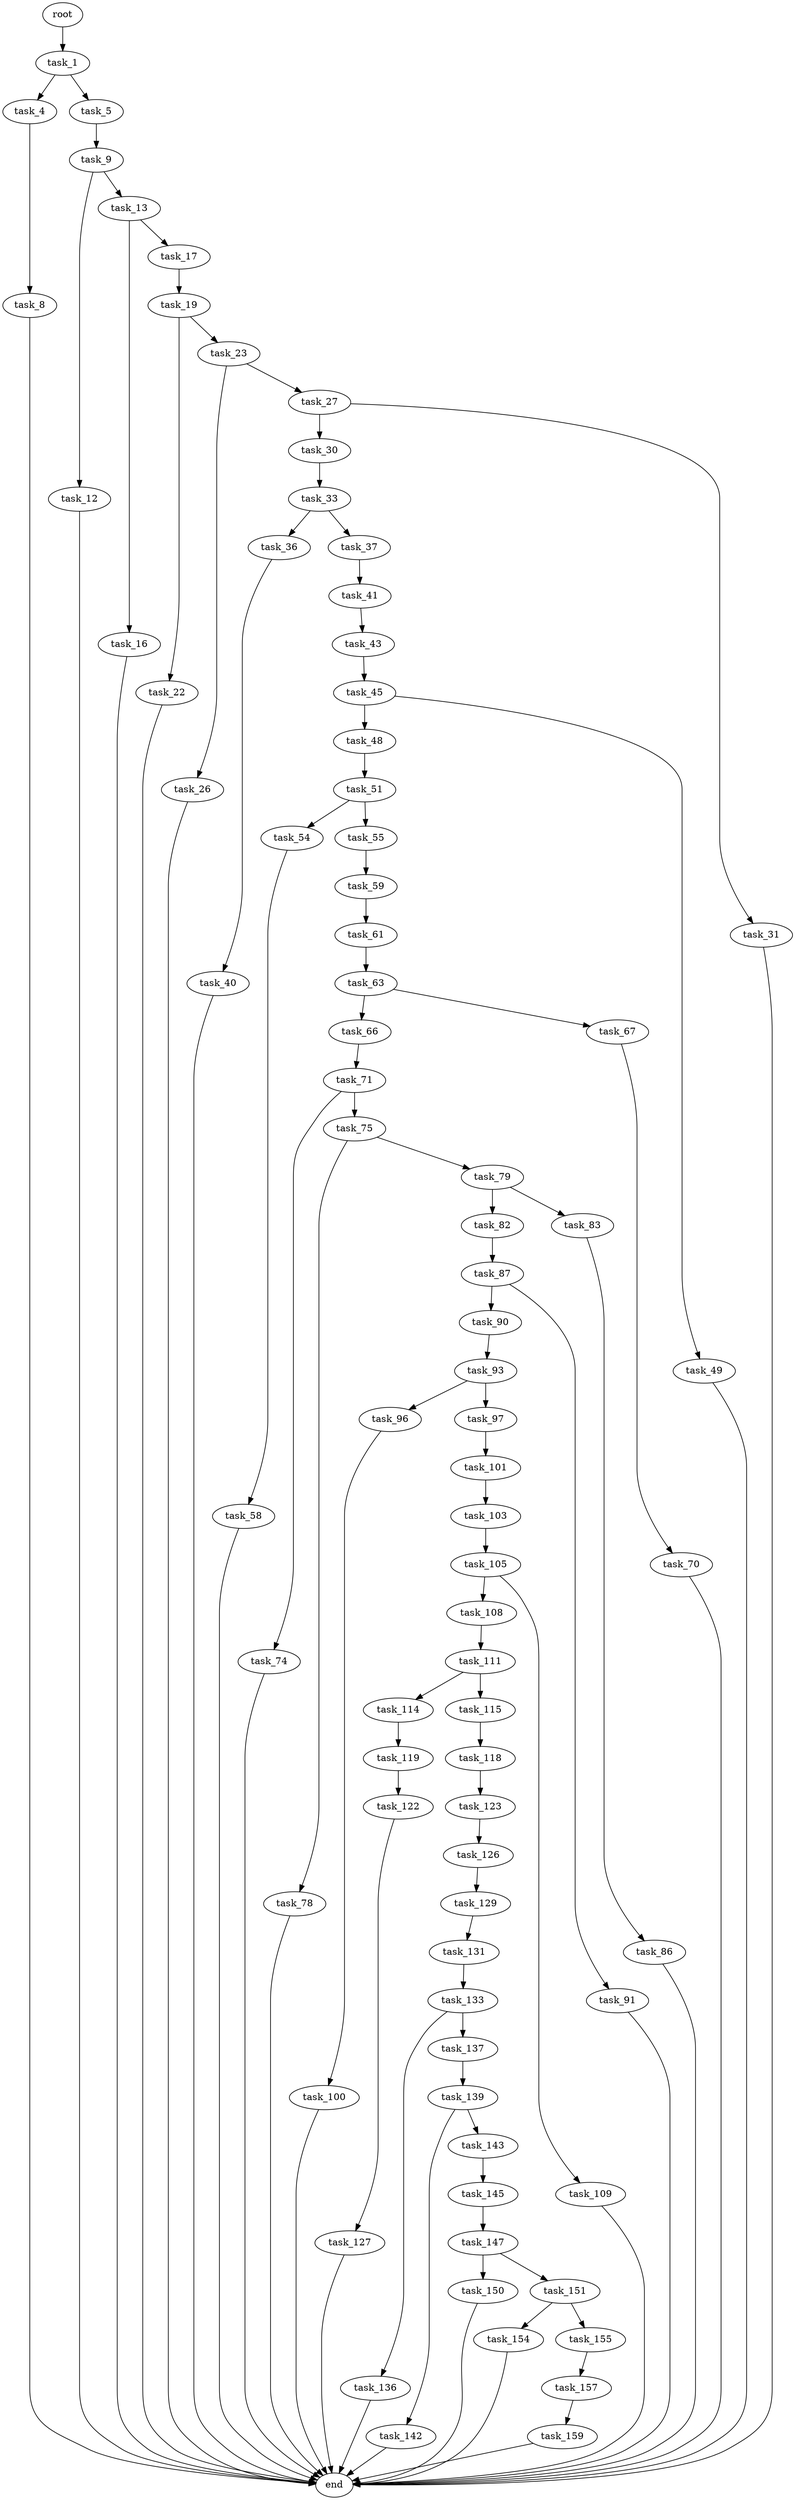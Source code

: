 digraph G {
  root [size="0.000000"];
  task_1 [size="9294095373.000000"];
  task_4 [size="40640859444.000000"];
  task_5 [size="632504842164.000000"];
  task_8 [size="12805186304.000000"];
  task_9 [size="9492150715.000000"];
  end [size="0.000000"];
  task_12 [size="28991029248.000000"];
  task_13 [size="21157081026.000000"];
  task_16 [size="9303655928.000000"];
  task_17 [size="2029082618.000000"];
  task_19 [size="504400903292.000000"];
  task_22 [size="646996449.000000"];
  task_23 [size="77007458708.000000"];
  task_26 [size="3214103802.000000"];
  task_27 [size="8589934592.000000"];
  task_30 [size="16862412729.000000"];
  task_31 [size="68719476736.000000"];
  task_33 [size="2009256292.000000"];
  task_36 [size="549755813888.000000"];
  task_37 [size="8471900361.000000"];
  task_40 [size="352473457005.000000"];
  task_41 [size="2292313710.000000"];
  task_43 [size="8589934592.000000"];
  task_45 [size="4607303484.000000"];
  task_48 [size="5412733512.000000"];
  task_49 [size="3714454408.000000"];
  task_51 [size="1040162192.000000"];
  task_54 [size="89106772814.000000"];
  task_55 [size="598474787560.000000"];
  task_58 [size="782757789696.000000"];
  task_59 [size="778346358712.000000"];
  task_61 [size="13012542904.000000"];
  task_63 [size="188916416580.000000"];
  task_66 [size="209883083680.000000"];
  task_67 [size="782757789696.000000"];
  task_71 [size="317863428940.000000"];
  task_70 [size="68719476736.000000"];
  task_74 [size="108165774080.000000"];
  task_75 [size="231928233984.000000"];
  task_78 [size="15978228968.000000"];
  task_79 [size="481042358193.000000"];
  task_82 [size="368293445632.000000"];
  task_83 [size="549755813888.000000"];
  task_87 [size="42865767537.000000"];
  task_86 [size="4316231340.000000"];
  task_90 [size="7998505026.000000"];
  task_91 [size="7511273044.000000"];
  task_93 [size="3327029827.000000"];
  task_96 [size="782757789696.000000"];
  task_97 [size="404238585597.000000"];
  task_100 [size="1520152722.000000"];
  task_101 [size="231928233984.000000"];
  task_103 [size="4761259802.000000"];
  task_105 [size="782757789696.000000"];
  task_108 [size="62760298179.000000"];
  task_109 [size="3906112646.000000"];
  task_111 [size="317466438753.000000"];
  task_114 [size="26080038876.000000"];
  task_115 [size="1569657044.000000"];
  task_119 [size="379947249395.000000"];
  task_118 [size="179825620624.000000"];
  task_123 [size="262684670490.000000"];
  task_122 [size="265780554171.000000"];
  task_127 [size="411747779087.000000"];
  task_126 [size="549755813888.000000"];
  task_129 [size="28991029248.000000"];
  task_131 [size="15386481973.000000"];
  task_133 [size="7411475843.000000"];
  task_136 [size="9536668331.000000"];
  task_137 [size="25950300618.000000"];
  task_139 [size="1742356468.000000"];
  task_142 [size="12019703261.000000"];
  task_143 [size="14538429228.000000"];
  task_145 [size="28991029248.000000"];
  task_147 [size="25691677754.000000"];
  task_150 [size="34508339234.000000"];
  task_151 [size="782757789696.000000"];
  task_154 [size="7832480399.000000"];
  task_155 [size="782757789696.000000"];
  task_157 [size="26273528422.000000"];
  task_159 [size="782757789696.000000"];

  root -> task_1 [size="1.000000"];
  task_1 -> task_4 [size="209715200.000000"];
  task_1 -> task_5 [size="209715200.000000"];
  task_4 -> task_8 [size="134217728.000000"];
  task_5 -> task_9 [size="536870912.000000"];
  task_8 -> end [size="1.000000"];
  task_9 -> task_12 [size="209715200.000000"];
  task_9 -> task_13 [size="209715200.000000"];
  task_12 -> end [size="1.000000"];
  task_13 -> task_16 [size="536870912.000000"];
  task_13 -> task_17 [size="536870912.000000"];
  task_16 -> end [size="1.000000"];
  task_17 -> task_19 [size="33554432.000000"];
  task_19 -> task_22 [size="536870912.000000"];
  task_19 -> task_23 [size="536870912.000000"];
  task_22 -> end [size="1.000000"];
  task_23 -> task_26 [size="75497472.000000"];
  task_23 -> task_27 [size="75497472.000000"];
  task_26 -> end [size="1.000000"];
  task_27 -> task_30 [size="33554432.000000"];
  task_27 -> task_31 [size="33554432.000000"];
  task_30 -> task_33 [size="301989888.000000"];
  task_31 -> end [size="1.000000"];
  task_33 -> task_36 [size="134217728.000000"];
  task_33 -> task_37 [size="134217728.000000"];
  task_36 -> task_40 [size="536870912.000000"];
  task_37 -> task_41 [size="134217728.000000"];
  task_40 -> end [size="1.000000"];
  task_41 -> task_43 [size="134217728.000000"];
  task_43 -> task_45 [size="33554432.000000"];
  task_45 -> task_48 [size="209715200.000000"];
  task_45 -> task_49 [size="209715200.000000"];
  task_48 -> task_51 [size="536870912.000000"];
  task_49 -> end [size="1.000000"];
  task_51 -> task_54 [size="33554432.000000"];
  task_51 -> task_55 [size="33554432.000000"];
  task_54 -> task_58 [size="75497472.000000"];
  task_55 -> task_59 [size="536870912.000000"];
  task_58 -> end [size="1.000000"];
  task_59 -> task_61 [size="536870912.000000"];
  task_61 -> task_63 [size="536870912.000000"];
  task_63 -> task_66 [size="134217728.000000"];
  task_63 -> task_67 [size="134217728.000000"];
  task_66 -> task_71 [size="301989888.000000"];
  task_67 -> task_70 [size="679477248.000000"];
  task_71 -> task_74 [size="209715200.000000"];
  task_71 -> task_75 [size="209715200.000000"];
  task_70 -> end [size="1.000000"];
  task_74 -> end [size="1.000000"];
  task_75 -> task_78 [size="301989888.000000"];
  task_75 -> task_79 [size="301989888.000000"];
  task_78 -> end [size="1.000000"];
  task_79 -> task_82 [size="411041792.000000"];
  task_79 -> task_83 [size="411041792.000000"];
  task_82 -> task_87 [size="411041792.000000"];
  task_83 -> task_86 [size="536870912.000000"];
  task_87 -> task_90 [size="679477248.000000"];
  task_87 -> task_91 [size="679477248.000000"];
  task_86 -> end [size="1.000000"];
  task_90 -> task_93 [size="134217728.000000"];
  task_91 -> end [size="1.000000"];
  task_93 -> task_96 [size="411041792.000000"];
  task_93 -> task_97 [size="411041792.000000"];
  task_96 -> task_100 [size="679477248.000000"];
  task_97 -> task_101 [size="411041792.000000"];
  task_100 -> end [size="1.000000"];
  task_101 -> task_103 [size="301989888.000000"];
  task_103 -> task_105 [size="134217728.000000"];
  task_105 -> task_108 [size="679477248.000000"];
  task_105 -> task_109 [size="679477248.000000"];
  task_108 -> task_111 [size="75497472.000000"];
  task_109 -> end [size="1.000000"];
  task_111 -> task_114 [size="679477248.000000"];
  task_111 -> task_115 [size="679477248.000000"];
  task_114 -> task_119 [size="134217728.000000"];
  task_115 -> task_118 [size="134217728.000000"];
  task_119 -> task_122 [size="411041792.000000"];
  task_118 -> task_123 [size="536870912.000000"];
  task_123 -> task_126 [size="209715200.000000"];
  task_122 -> task_127 [size="301989888.000000"];
  task_127 -> end [size="1.000000"];
  task_126 -> task_129 [size="536870912.000000"];
  task_129 -> task_131 [size="75497472.000000"];
  task_131 -> task_133 [size="679477248.000000"];
  task_133 -> task_136 [size="411041792.000000"];
  task_133 -> task_137 [size="411041792.000000"];
  task_136 -> end [size="1.000000"];
  task_137 -> task_139 [size="536870912.000000"];
  task_139 -> task_142 [size="33554432.000000"];
  task_139 -> task_143 [size="33554432.000000"];
  task_142 -> end [size="1.000000"];
  task_143 -> task_145 [size="301989888.000000"];
  task_145 -> task_147 [size="75497472.000000"];
  task_147 -> task_150 [size="679477248.000000"];
  task_147 -> task_151 [size="679477248.000000"];
  task_150 -> end [size="1.000000"];
  task_151 -> task_154 [size="679477248.000000"];
  task_151 -> task_155 [size="679477248.000000"];
  task_154 -> end [size="1.000000"];
  task_155 -> task_157 [size="679477248.000000"];
  task_157 -> task_159 [size="411041792.000000"];
  task_159 -> end [size="1.000000"];
}
